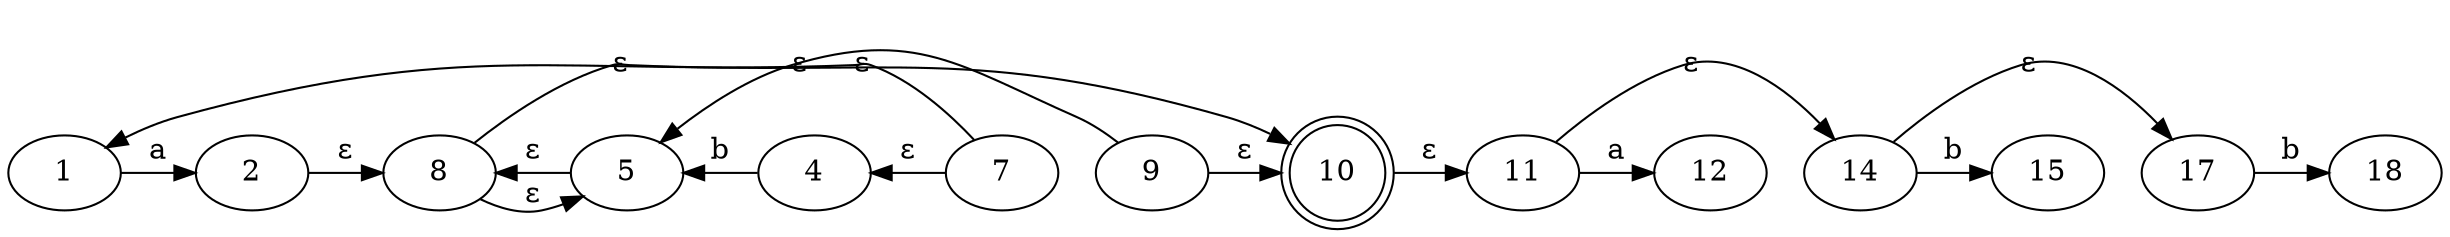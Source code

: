 digraph {
	1
	2
	4
	5
	7
	8
	9
	10 [shape=doublecircle]
	11
	12
	14
	15
	17
	18
	1 -> 2 [label=a constraint=false]
	4 -> 5 [label=b constraint=false]
	7 -> 1 [label="ε" constraint=false]
	7 -> 4 [label="ε" constraint=false]
	2 -> 8 [label="ε" constraint=false]
	5 -> 8 [label="ε" constraint=false]
	9 -> 5 [label="ε" constraint=false]
	9 -> 10 [label="ε" constraint=false]
	8 -> 5 [label="ε" constraint=false]
	8 -> 10 [label="ε" constraint=false]
	11 -> 12 [label=a constraint=false]
	10 -> 11 [label="ε" constraint=false]
	14 -> 15 [label=b constraint=false]
	11 -> 14 [label="ε" constraint=false]
	17 -> 18 [label=b constraint=false]
	14 -> 17 [label="ε" constraint=false]
}
